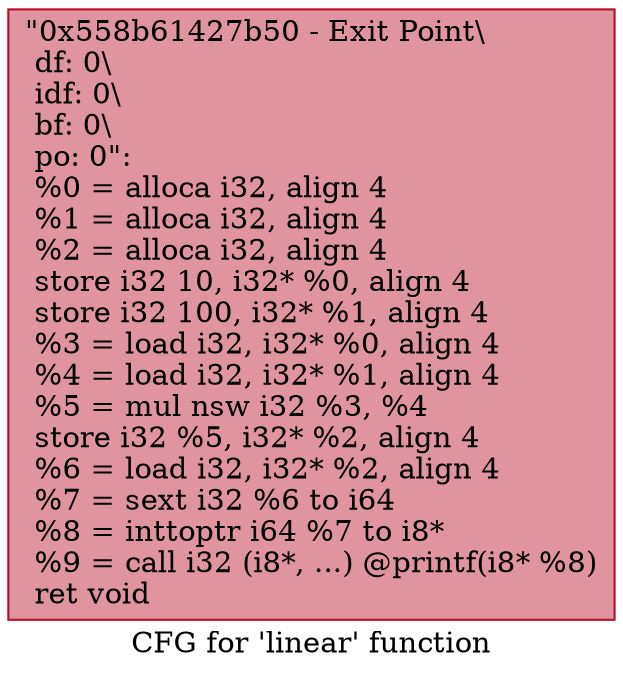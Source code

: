 digraph "CFG for 'linear' function" {
	label="CFG for 'linear' function";

	Node0x558b61427b50 [shape=record,color="#b70d28ff", style=filled, fillcolor="#b70d2870",label="{\"0x558b61427b50 - Exit Point\\\l df: 0\\\l idf: 0\\\l bf: 0\\\l po: 0\":\l  %0 = alloca i32, align 4\l  %1 = alloca i32, align 4\l  %2 = alloca i32, align 4\l  store i32 10, i32* %0, align 4\l  store i32 100, i32* %1, align 4\l  %3 = load i32, i32* %0, align 4\l  %4 = load i32, i32* %1, align 4\l  %5 = mul nsw i32 %3, %4\l  store i32 %5, i32* %2, align 4\l  %6 = load i32, i32* %2, align 4\l  %7 = sext i32 %6 to i64\l  %8 = inttoptr i64 %7 to i8*\l  %9 = call i32 (i8*, ...) @printf(i8* %8)\l  ret void\l}"];
}
